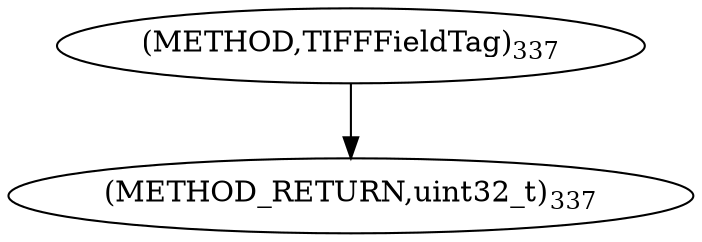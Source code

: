 digraph "TIFFFieldTag" {  
"8435" [label = <(METHOD,TIFFFieldTag)<SUB>337</SUB>> ]
"8437" [label = <(METHOD_RETURN,uint32_t)<SUB>337</SUB>> ]
  "8435" -> "8437" 
}
